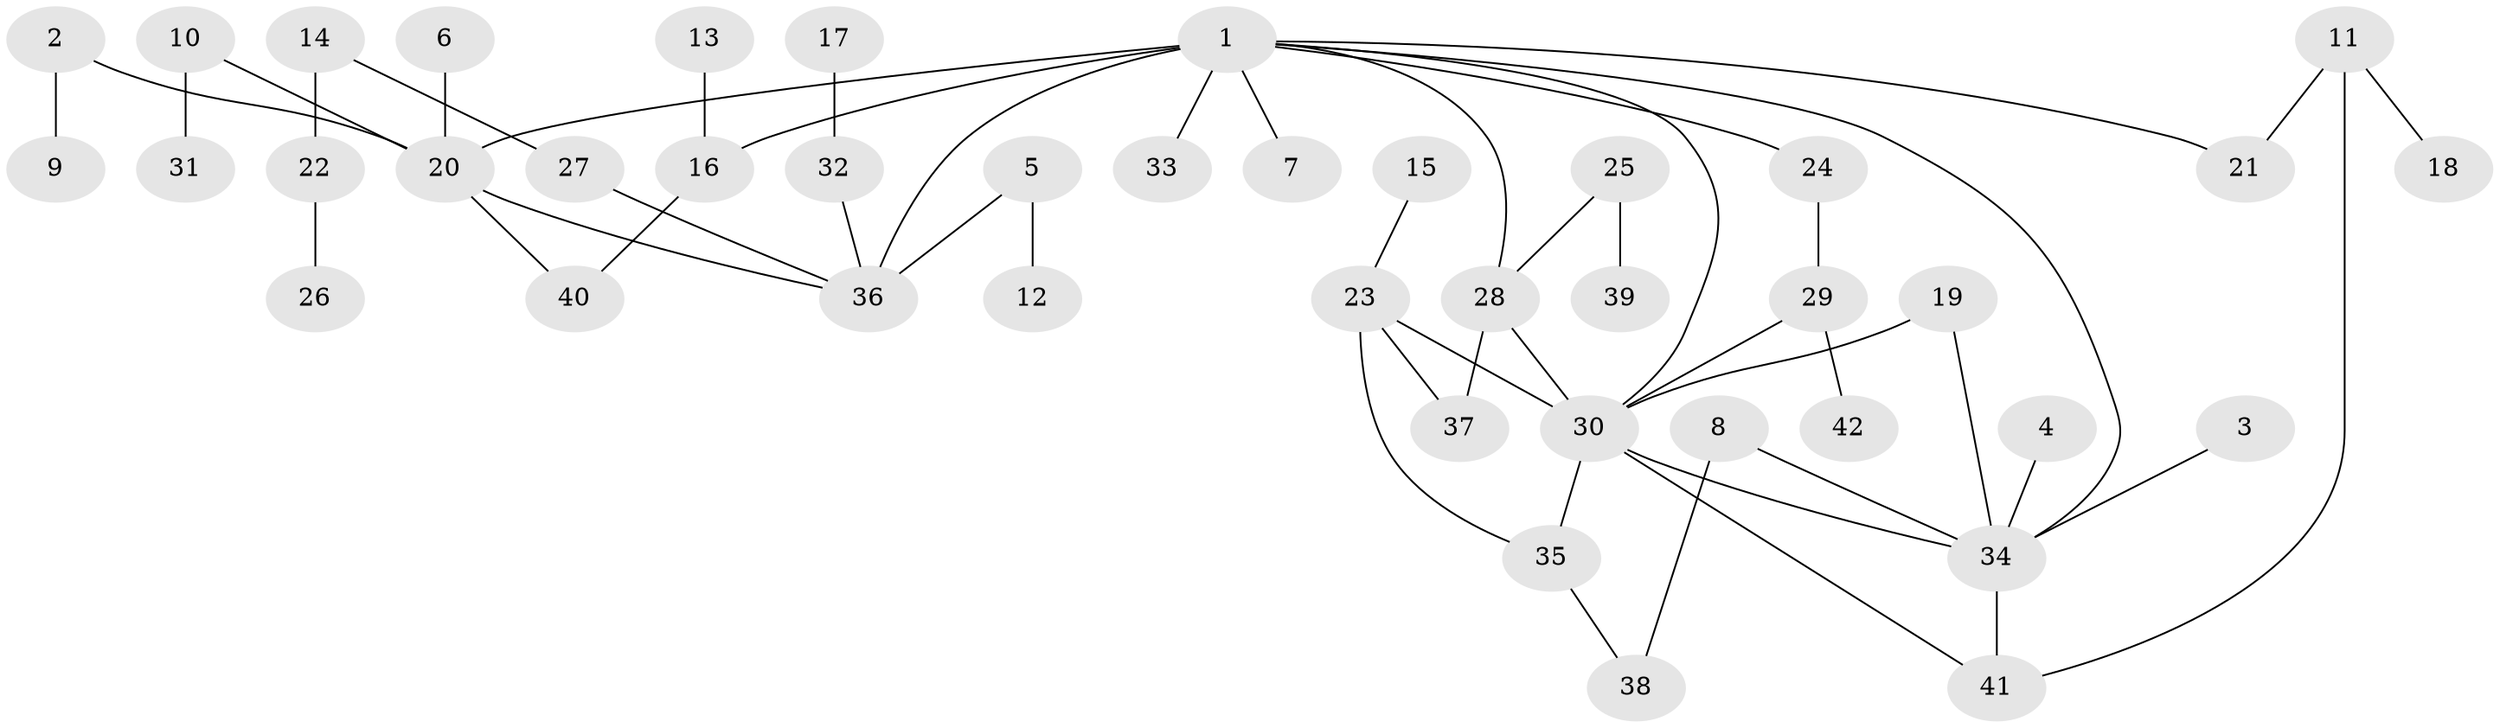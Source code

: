 // original degree distribution, {6: 0.04819277108433735, 3: 0.13253012048192772, 8: 0.012048192771084338, 7: 0.012048192771084338, 5: 0.024096385542168676, 4: 0.060240963855421686, 2: 0.37349397590361444, 1: 0.3373493975903614}
// Generated by graph-tools (version 1.1) at 2025/25/03/09/25 03:25:34]
// undirected, 42 vertices, 52 edges
graph export_dot {
graph [start="1"]
  node [color=gray90,style=filled];
  1;
  2;
  3;
  4;
  5;
  6;
  7;
  8;
  9;
  10;
  11;
  12;
  13;
  14;
  15;
  16;
  17;
  18;
  19;
  20;
  21;
  22;
  23;
  24;
  25;
  26;
  27;
  28;
  29;
  30;
  31;
  32;
  33;
  34;
  35;
  36;
  37;
  38;
  39;
  40;
  41;
  42;
  1 -- 7 [weight=1.0];
  1 -- 16 [weight=1.0];
  1 -- 20 [weight=1.0];
  1 -- 21 [weight=1.0];
  1 -- 24 [weight=1.0];
  1 -- 28 [weight=1.0];
  1 -- 30 [weight=1.0];
  1 -- 33 [weight=2.0];
  1 -- 34 [weight=1.0];
  1 -- 36 [weight=2.0];
  2 -- 9 [weight=1.0];
  2 -- 20 [weight=1.0];
  3 -- 34 [weight=1.0];
  4 -- 34 [weight=1.0];
  5 -- 12 [weight=1.0];
  5 -- 36 [weight=1.0];
  6 -- 20 [weight=1.0];
  8 -- 34 [weight=1.0];
  8 -- 38 [weight=1.0];
  10 -- 20 [weight=1.0];
  10 -- 31 [weight=1.0];
  11 -- 18 [weight=1.0];
  11 -- 21 [weight=1.0];
  11 -- 41 [weight=1.0];
  13 -- 16 [weight=1.0];
  14 -- 22 [weight=1.0];
  14 -- 27 [weight=1.0];
  15 -- 23 [weight=1.0];
  16 -- 40 [weight=1.0];
  17 -- 32 [weight=1.0];
  19 -- 30 [weight=1.0];
  19 -- 34 [weight=1.0];
  20 -- 36 [weight=1.0];
  20 -- 40 [weight=1.0];
  22 -- 26 [weight=1.0];
  23 -- 30 [weight=1.0];
  23 -- 35 [weight=1.0];
  23 -- 37 [weight=1.0];
  24 -- 29 [weight=1.0];
  25 -- 28 [weight=1.0];
  25 -- 39 [weight=1.0];
  27 -- 36 [weight=1.0];
  28 -- 30 [weight=1.0];
  28 -- 37 [weight=1.0];
  29 -- 30 [weight=2.0];
  29 -- 42 [weight=1.0];
  30 -- 34 [weight=1.0];
  30 -- 35 [weight=1.0];
  30 -- 41 [weight=1.0];
  32 -- 36 [weight=1.0];
  34 -- 41 [weight=1.0];
  35 -- 38 [weight=1.0];
}
